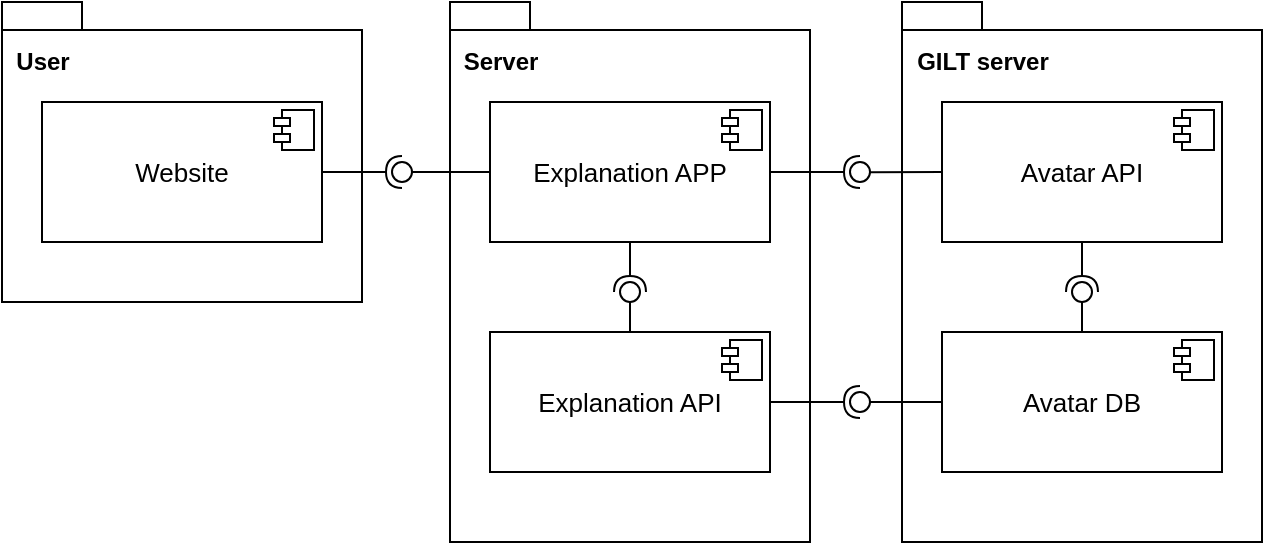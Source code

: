 <mxfile version="13.6.9" type="device"><diagram id="9UU4KCVUn6b3eLITSDzK" name="Page-1"><mxGraphModel dx="1185" dy="693" grid="1" gridSize="10" guides="1" tooltips="1" connect="1" arrows="1" fold="1" page="1" pageScale="1" pageWidth="827" pageHeight="1169" math="0" shadow="0"><root><mxCell id="0"/><mxCell id="1" parent="0"/><mxCell id="Nxi0gh5ogkV0xNqSkjbt-30" value="" style="shape=folder;fontStyle=1;spacingTop=10;tabWidth=40;tabHeight=14;tabPosition=left;html=1;" vertex="1" parent="1"><mxGeometry x="100" y="390" width="180" height="150" as="geometry"/></mxCell><mxCell id="Nxi0gh5ogkV0xNqSkjbt-29" value="" style="shape=folder;fontStyle=1;spacingTop=10;tabWidth=40;tabHeight=14;tabPosition=left;html=1;" vertex="1" parent="1"><mxGeometry x="550" y="390" width="180" height="270" as="geometry"/></mxCell><mxCell id="pBNKaGoS1km_KQyFbF-W-5" value="" style="shape=folder;fontStyle=1;spacingTop=10;tabWidth=40;tabHeight=14;tabPosition=left;html=1;" parent="1" vertex="1"><mxGeometry x="324" y="390" width="180" height="270" as="geometry"/></mxCell><mxCell id="pBNKaGoS1km_KQyFbF-W-6" value="&lt;p style=&quot;margin: 0px ; margin-top: 6px ; text-align: center&quot;&gt;&lt;font style=&quot;font-size: 13px&quot;&gt;&lt;br&gt;&lt;/font&gt;&lt;/p&gt;&lt;p style=&quot;margin: 0px ; margin-top: 6px ; text-align: center&quot;&gt;&lt;font style=&quot;font-size: 13px&quot;&gt;Explanation APP&lt;/font&gt;&lt;/p&gt;" style="align=left;overflow=fill;html=1;" parent="1" vertex="1"><mxGeometry x="344" y="440" width="140" height="70" as="geometry"/></mxCell><mxCell id="pBNKaGoS1km_KQyFbF-W-7" value="" style="shape=component;jettyWidth=8;jettyHeight=4;" parent="pBNKaGoS1km_KQyFbF-W-6" vertex="1"><mxGeometry x="1" width="20" height="20" relative="1" as="geometry"><mxPoint x="-24" y="4" as="offset"/></mxGeometry></mxCell><mxCell id="pBNKaGoS1km_KQyFbF-W-23" value="&lt;b&gt;User&lt;/b&gt;" style="text;html=1;align=center;verticalAlign=middle;resizable=0;points=[];autosize=1;" parent="1" vertex="1"><mxGeometry x="100" y="410" width="40" height="20" as="geometry"/></mxCell><mxCell id="pBNKaGoS1km_KQyFbF-W-24" value="&lt;b&gt;GILT server&lt;/b&gt;" style="text;html=1;align=center;verticalAlign=middle;resizable=0;points=[];autosize=1;" parent="1" vertex="1"><mxGeometry x="550" y="410" width="80" height="20" as="geometry"/></mxCell><mxCell id="pBNKaGoS1km_KQyFbF-W-25" value="&lt;b&gt;Server&lt;/b&gt;" style="text;html=1;align=center;verticalAlign=middle;resizable=0;points=[];autosize=1;" parent="1" vertex="1"><mxGeometry x="324" y="410" width="50" height="20" as="geometry"/></mxCell><mxCell id="Nxi0gh5ogkV0xNqSkjbt-20" value="&lt;p style=&quot;margin: 0px ; margin-top: 6px ; text-align: center&quot;&gt;&lt;font style=&quot;font-size: 13px&quot;&gt;&lt;br&gt;&lt;/font&gt;&lt;/p&gt;&lt;p style=&quot;margin: 0px ; margin-top: 6px ; text-align: center&quot;&gt;&lt;font style=&quot;font-size: 13px&quot;&gt;Explanation API&lt;/font&gt;&lt;/p&gt;" style="align=left;overflow=fill;html=1;" vertex="1" parent="1"><mxGeometry x="344" y="555" width="140" height="70" as="geometry"/></mxCell><mxCell id="Nxi0gh5ogkV0xNqSkjbt-21" value="" style="shape=component;jettyWidth=8;jettyHeight=4;" vertex="1" parent="Nxi0gh5ogkV0xNqSkjbt-20"><mxGeometry x="1" width="20" height="20" relative="1" as="geometry"><mxPoint x="-24" y="4" as="offset"/></mxGeometry></mxCell><mxCell id="Nxi0gh5ogkV0xNqSkjbt-25" value="&lt;p style=&quot;margin: 0px ; margin-top: 6px ; text-align: center&quot;&gt;&lt;font style=&quot;font-size: 13px&quot;&gt;&lt;br&gt;&lt;/font&gt;&lt;/p&gt;&lt;p style=&quot;margin: 0px ; margin-top: 6px ; text-align: center&quot;&gt;&lt;font style=&quot;font-size: 13px&quot;&gt;Avatar API&lt;br&gt;&lt;/font&gt;&lt;/p&gt;" style="align=left;overflow=fill;html=1;" vertex="1" parent="1"><mxGeometry x="570" y="440" width="140" height="70" as="geometry"/></mxCell><mxCell id="Nxi0gh5ogkV0xNqSkjbt-26" value="" style="shape=component;jettyWidth=8;jettyHeight=4;" vertex="1" parent="Nxi0gh5ogkV0xNqSkjbt-25"><mxGeometry x="1" width="20" height="20" relative="1" as="geometry"><mxPoint x="-24" y="4" as="offset"/></mxGeometry></mxCell><mxCell id="Nxi0gh5ogkV0xNqSkjbt-27" value="&lt;p style=&quot;margin: 0px ; margin-top: 6px ; text-align: center&quot;&gt;&lt;font style=&quot;font-size: 13px&quot;&gt;&lt;br&gt;&lt;/font&gt;&lt;/p&gt;&lt;p style=&quot;margin: 0px ; margin-top: 6px ; text-align: center&quot;&gt;&lt;font style=&quot;font-size: 13px&quot;&gt;Avatar DB&lt;/font&gt;&lt;/p&gt;" style="align=left;overflow=fill;html=1;" vertex="1" parent="1"><mxGeometry x="570" y="555" width="140" height="70" as="geometry"/></mxCell><mxCell id="Nxi0gh5ogkV0xNqSkjbt-28" value="" style="shape=component;jettyWidth=8;jettyHeight=4;" vertex="1" parent="Nxi0gh5ogkV0xNqSkjbt-27"><mxGeometry x="1" width="20" height="20" relative="1" as="geometry"><mxPoint x="-24" y="4" as="offset"/></mxGeometry></mxCell><mxCell id="Nxi0gh5ogkV0xNqSkjbt-31" value="&lt;p style=&quot;margin: 0px ; margin-top: 6px ; text-align: center&quot;&gt;&lt;font style=&quot;font-size: 13px&quot;&gt;&lt;br&gt;&lt;/font&gt;&lt;/p&gt;&lt;p style=&quot;margin: 0px ; margin-top: 6px ; text-align: center&quot;&gt;&lt;font style=&quot;font-size: 13px&quot;&gt;Website&lt;br&gt;&lt;/font&gt;&lt;/p&gt;" style="align=left;overflow=fill;html=1;" vertex="1" parent="1"><mxGeometry x="120" y="440" width="140" height="70" as="geometry"/></mxCell><mxCell id="Nxi0gh5ogkV0xNqSkjbt-32" value="" style="shape=component;jettyWidth=8;jettyHeight=4;" vertex="1" parent="Nxi0gh5ogkV0xNqSkjbt-31"><mxGeometry x="1" width="20" height="20" relative="1" as="geometry"><mxPoint x="-24" y="4" as="offset"/></mxGeometry></mxCell><mxCell id="Nxi0gh5ogkV0xNqSkjbt-33" value="" style="rounded=0;orthogonalLoop=1;jettySize=auto;html=1;endArrow=none;endFill=0;fontSize=14;exitX=0;exitY=0.5;exitDx=0;exitDy=0;" edge="1" target="Nxi0gh5ogkV0xNqSkjbt-35" parent="1" source="Nxi0gh5ogkV0xNqSkjbt-25"><mxGeometry relative="1" as="geometry"><mxPoint x="509" y="515" as="sourcePoint"/></mxGeometry></mxCell><mxCell id="Nxi0gh5ogkV0xNqSkjbt-34" value="" style="rounded=0;orthogonalLoop=1;jettySize=auto;html=1;endArrow=halfCircle;endFill=0;entryX=0.5;entryY=0.5;entryDx=0;entryDy=0;endSize=6;strokeWidth=1;fontSize=14;exitX=1;exitY=0.5;exitDx=0;exitDy=0;" edge="1" target="Nxi0gh5ogkV0xNqSkjbt-35" parent="1" source="pBNKaGoS1km_KQyFbF-W-6"><mxGeometry relative="1" as="geometry"><mxPoint x="549" y="515" as="sourcePoint"/></mxGeometry></mxCell><mxCell id="Nxi0gh5ogkV0xNqSkjbt-35" value="" style="ellipse;whiteSpace=wrap;html=1;fontFamily=Helvetica;fontSize=12;fontColor=#000000;align=center;strokeColor=#000000;fillColor=#ffffff;points=[];aspect=fixed;resizable=0;" vertex="1" parent="1"><mxGeometry x="524" y="470" width="10" height="10" as="geometry"/></mxCell><mxCell id="Nxi0gh5ogkV0xNqSkjbt-36" value="" style="rounded=0;orthogonalLoop=1;jettySize=auto;html=1;endArrow=none;endFill=0;fontSize=14;exitX=0;exitY=0.5;exitDx=0;exitDy=0;" edge="1" parent="1" target="Nxi0gh5ogkV0xNqSkjbt-38" source="Nxi0gh5ogkV0xNqSkjbt-27"><mxGeometry relative="1" as="geometry"><mxPoint x="509" y="580" as="sourcePoint"/></mxGeometry></mxCell><mxCell id="Nxi0gh5ogkV0xNqSkjbt-37" value="" style="rounded=0;orthogonalLoop=1;jettySize=auto;html=1;endArrow=halfCircle;endFill=0;entryX=0.5;entryY=0.5;entryDx=0;entryDy=0;endSize=6;strokeWidth=1;fontSize=14;exitX=1;exitY=0.5;exitDx=0;exitDy=0;" edge="1" parent="1" target="Nxi0gh5ogkV0xNqSkjbt-38" source="Nxi0gh5ogkV0xNqSkjbt-20"><mxGeometry relative="1" as="geometry"><mxPoint x="549" y="580" as="sourcePoint"/></mxGeometry></mxCell><mxCell id="Nxi0gh5ogkV0xNqSkjbt-38" value="" style="ellipse;whiteSpace=wrap;html=1;fontFamily=Helvetica;fontSize=12;fontColor=#000000;align=center;strokeColor=#000000;fillColor=#ffffff;points=[];aspect=fixed;resizable=0;" vertex="1" parent="1"><mxGeometry x="524" y="585" width="10" height="10" as="geometry"/></mxCell><mxCell id="Nxi0gh5ogkV0xNqSkjbt-39" value="" style="rounded=0;orthogonalLoop=1;jettySize=auto;html=1;endArrow=none;endFill=0;fontSize=14;exitX=0.5;exitY=0;exitDx=0;exitDy=0;" edge="1" parent="1" target="Nxi0gh5ogkV0xNqSkjbt-41" source="Nxi0gh5ogkV0xNqSkjbt-27"><mxGeometry relative="1" as="geometry"><mxPoint x="620" y="535" as="sourcePoint"/></mxGeometry></mxCell><mxCell id="Nxi0gh5ogkV0xNqSkjbt-40" value="" style="rounded=0;orthogonalLoop=1;jettySize=auto;html=1;endArrow=halfCircle;endFill=0;entryX=0.5;entryY=0.5;entryDx=0;entryDy=0;endSize=6;strokeWidth=1;fontSize=14;exitX=0.5;exitY=1;exitDx=0;exitDy=0;" edge="1" parent="1" target="Nxi0gh5ogkV0xNqSkjbt-41" source="Nxi0gh5ogkV0xNqSkjbt-25"><mxGeometry relative="1" as="geometry"><mxPoint x="660" y="535" as="sourcePoint"/></mxGeometry></mxCell><mxCell id="Nxi0gh5ogkV0xNqSkjbt-41" value="" style="ellipse;whiteSpace=wrap;html=1;fontFamily=Helvetica;fontSize=12;fontColor=#000000;align=center;strokeColor=#000000;fillColor=#ffffff;points=[];aspect=fixed;resizable=0;" vertex="1" parent="1"><mxGeometry x="635" y="530" width="10" height="10" as="geometry"/></mxCell><mxCell id="Nxi0gh5ogkV0xNqSkjbt-42" value="" style="rounded=0;orthogonalLoop=1;jettySize=auto;html=1;endArrow=none;endFill=0;fontSize=14;" edge="1" parent="1" target="Nxi0gh5ogkV0xNqSkjbt-44" source="Nxi0gh5ogkV0xNqSkjbt-20"><mxGeometry relative="1" as="geometry"><mxPoint x="394" y="535" as="sourcePoint"/></mxGeometry></mxCell><mxCell id="Nxi0gh5ogkV0xNqSkjbt-43" value="" style="rounded=0;orthogonalLoop=1;jettySize=auto;html=1;endArrow=halfCircle;endFill=0;entryX=0.5;entryY=0.5;entryDx=0;entryDy=0;endSize=6;strokeWidth=1;fontSize=14;" edge="1" parent="1" target="Nxi0gh5ogkV0xNqSkjbt-44" source="pBNKaGoS1km_KQyFbF-W-6"><mxGeometry relative="1" as="geometry"><mxPoint x="434" y="535" as="sourcePoint"/></mxGeometry></mxCell><mxCell id="Nxi0gh5ogkV0xNqSkjbt-44" value="" style="ellipse;whiteSpace=wrap;html=1;fontFamily=Helvetica;fontSize=12;fontColor=#000000;align=center;strokeColor=#000000;fillColor=#ffffff;points=[];aspect=fixed;resizable=0;" vertex="1" parent="1"><mxGeometry x="409" y="530" width="10" height="10" as="geometry"/></mxCell><mxCell id="Nxi0gh5ogkV0xNqSkjbt-50" value="" style="rounded=0;orthogonalLoop=1;jettySize=auto;html=1;endArrow=none;endFill=0;fontSize=14;" edge="1" target="Nxi0gh5ogkV0xNqSkjbt-52" parent="1" source="pBNKaGoS1km_KQyFbF-W-6"><mxGeometry relative="1" as="geometry"><mxPoint x="344" y="467.5" as="sourcePoint"/></mxGeometry></mxCell><mxCell id="Nxi0gh5ogkV0xNqSkjbt-51" value="" style="rounded=0;orthogonalLoop=1;jettySize=auto;html=1;endArrow=halfCircle;endFill=0;entryX=0.5;entryY=0.5;entryDx=0;entryDy=0;endSize=6;strokeWidth=1;fontSize=14;exitX=1;exitY=0.5;exitDx=0;exitDy=0;" edge="1" target="Nxi0gh5ogkV0xNqSkjbt-52" parent="1" source="Nxi0gh5ogkV0xNqSkjbt-31"><mxGeometry relative="1" as="geometry"><mxPoint x="290" y="500" as="sourcePoint"/></mxGeometry></mxCell><mxCell id="Nxi0gh5ogkV0xNqSkjbt-52" value="" style="ellipse;whiteSpace=wrap;html=1;fontFamily=Helvetica;fontSize=12;fontColor=#000000;align=center;strokeColor=#000000;fillColor=#ffffff;points=[];aspect=fixed;resizable=0;" vertex="1" parent="1"><mxGeometry x="295" y="470" width="10" height="10" as="geometry"/></mxCell></root></mxGraphModel></diagram></mxfile>
